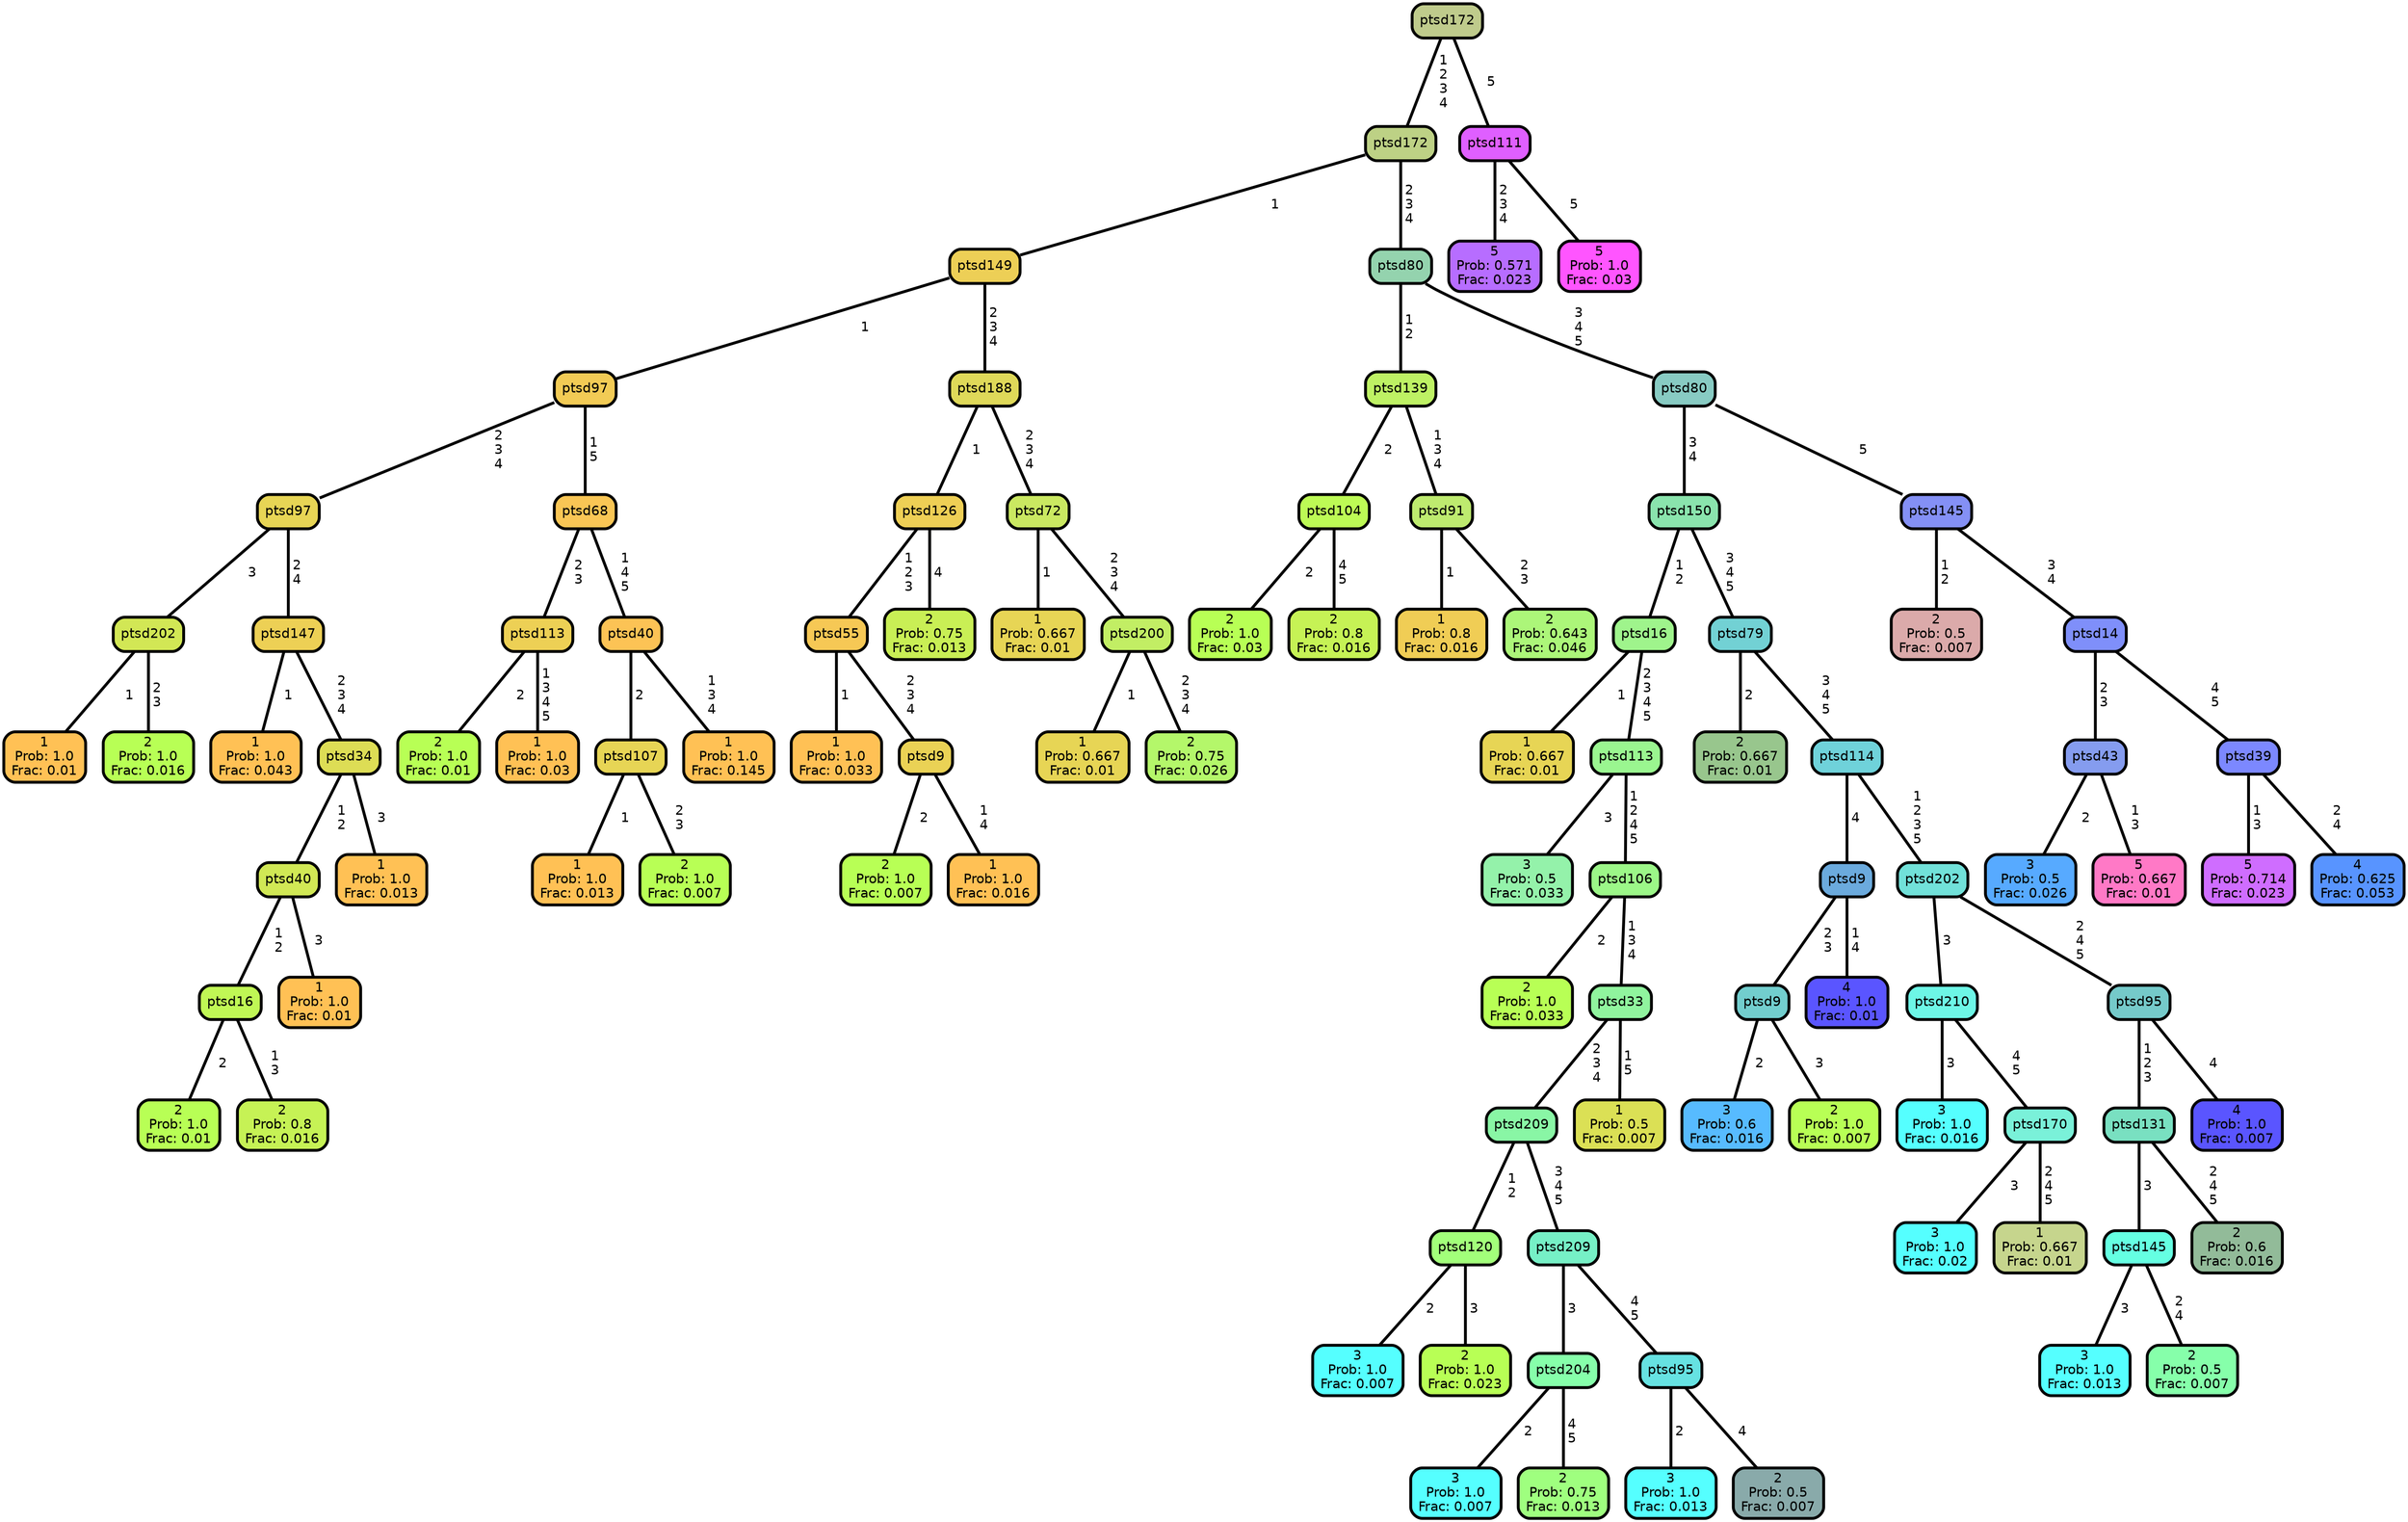 graph Tree {
node [shape=box, style="filled, rounded",color="black",penwidth="3",fontcolor="black",                 fontname=helvetica] ;
graph [ranksep="0 equally", splines=straight,                 bgcolor=transparent, dpi=200] ;
edge [fontname=helvetica, color=black] ;
0 [label="1
Prob: 1.0
Frac: 0.01", fillcolor="#ffc155"] ;
1 [label="ptsd202", fillcolor="#d2e755"] ;
2 [label="2
Prob: 1.0
Frac: 0.016", fillcolor="#b8ff55"] ;
3 [label="ptsd97", fillcolor="#e7d555"] ;
4 [label="1
Prob: 1.0
Frac: 0.043", fillcolor="#ffc155"] ;
5 [label="ptsd147", fillcolor="#edd055"] ;
6 [label="2
Prob: 1.0
Frac: 0.01", fillcolor="#b8ff55"] ;
7 [label="ptsd16", fillcolor="#c0f755"] ;
8 [label="2
Prob: 0.8
Frac: 0.016", fillcolor="#c6f255"] ;
9 [label="ptsd40", fillcolor="#d1e855"] ;
10 [label="1
Prob: 1.0
Frac: 0.01", fillcolor="#ffc155"] ;
11 [label="ptsd34", fillcolor="#dddd55"] ;
12 [label="1
Prob: 1.0
Frac: 0.013", fillcolor="#ffc155"] ;
13 [label="ptsd97", fillcolor="#f2cb55"] ;
14 [label="2
Prob: 1.0
Frac: 0.01", fillcolor="#b8ff55"] ;
15 [label="ptsd113", fillcolor="#edd055"] ;
16 [label="1
Prob: 1.0
Frac: 0.03", fillcolor="#ffc155"] ;
17 [label="ptsd68", fillcolor="#f9c655"] ;
18 [label="1
Prob: 1.0
Frac: 0.013", fillcolor="#ffc155"] ;
19 [label="ptsd107", fillcolor="#e7d555"] ;
20 [label="2
Prob: 1.0
Frac: 0.007", fillcolor="#b8ff55"] ;
21 [label="ptsd40", fillcolor="#fcc355"] ;
22 [label="1
Prob: 1.0
Frac: 0.145", fillcolor="#ffc155"] ;
23 [label="ptsd149", fillcolor="#edcf56"] ;
24 [label="1
Prob: 1.0
Frac: 0.033", fillcolor="#ffc155"] ;
25 [label="ptsd55", fillcolor="#f6c855"] ;
26 [label="2
Prob: 1.0
Frac: 0.007", fillcolor="#b8ff55"] ;
27 [label="ptsd9", fillcolor="#ead255"] ;
28 [label="1
Prob: 1.0
Frac: 0.016", fillcolor="#ffc155"] ;
29 [label="ptsd126", fillcolor="#eecf55"] ;
30 [label="2
Prob: 0.75
Frac: 0.013", fillcolor="#c9ef55"] ;
31 [label="ptsd188", fillcolor="#dfd959"] ;
32 [label="1
Prob: 0.667
Frac: 0.01", fillcolor="#e7d555"] ;
33 [label="ptsd72", fillcolor="#cae861"] ;
34 [label="1
Prob: 0.667
Frac: 0.01", fillcolor="#e7d555"] ;
35 [label="ptsd200", fillcolor="#c2ee64"] ;
36 [label="2
Prob: 0.75
Frac: 0.026", fillcolor="#b4f76a"] ;
37 [label="ptsd172", fillcolor="#bdd185"] ;
38 [label="2
Prob: 1.0
Frac: 0.03", fillcolor="#b8ff55"] ;
39 [label="ptsd104", fillcolor="#bdfa55"] ;
40 [label="2
Prob: 0.8
Frac: 0.016", fillcolor="#c6f255"] ;
41 [label="ptsd139", fillcolor="#bef164"] ;
42 [label="1
Prob: 0.8
Frac: 0.016", fillcolor="#f0cd55"] ;
43 [label="ptsd91", fillcolor="#beeb6f"] ;
44 [label="2
Prob: 0.643
Frac: 0.046", fillcolor="#acf679"] ;
45 [label="ptsd80", fillcolor="#94d3ae"] ;
46 [label="1
Prob: 0.667
Frac: 0.01", fillcolor="#e7d555"] ;
47 [label="ptsd16", fillcolor="#9ff48c"] ;
48 [label="3
Prob: 0.5
Frac: 0.033", fillcolor="#94f2aa"] ;
49 [label="ptsd113", fillcolor="#9af690"] ;
50 [label="2
Prob: 1.0
Frac: 0.033", fillcolor="#b8ff55"] ;
51 [label="ptsd106", fillcolor="#9cf788"] ;
52 [label="3
Prob: 1.0
Frac: 0.007", fillcolor="#55ffff"] ;
53 [label="ptsd120", fillcolor="#a2ff7a"] ;
54 [label="2
Prob: 1.0
Frac: 0.023", fillcolor="#b8ff55"] ;
55 [label="ptsd209", fillcolor="#89f6a5"] ;
56 [label="3
Prob: 1.0
Frac: 0.007", fillcolor="#55ffff"] ;
57 [label="ptsd204", fillcolor="#86ffaa"] ;
58 [label="2
Prob: 0.75
Frac: 0.013", fillcolor="#9fff7f"] ;
59 [label="ptsd209", fillcolor="#76f0c6"] ;
60 [label="3
Prob: 1.0
Frac: 0.013", fillcolor="#55ffff"] ;
61 [label="ptsd95", fillcolor="#66e2e2"] ;
62 [label="2
Prob: 0.5
Frac: 0.007", fillcolor="#89aaaa"] ;
63 [label="ptsd33", fillcolor="#90f49e"] ;
64 [label="1
Prob: 0.5
Frac: 0.007", fillcolor="#dbe055"] ;
65 [label="ptsd150", fillcolor="#8ae4ad"] ;
66 [label="2
Prob: 0.667
Frac: 0.01", fillcolor="#98c68d"] ;
67 [label="ptsd79", fillcolor="#72d1d4"] ;
68 [label="3
Prob: 0.6
Frac: 0.016", fillcolor="#57bbff"] ;
69 [label="ptsd9", fillcolor="#72cece"] ;
70 [label="2
Prob: 1.0
Frac: 0.007", fillcolor="#b8ff55"] ;
71 [label="ptsd9", fillcolor="#6baadd"] ;
72 [label="4
Prob: 1.0
Frac: 0.01", fillcolor="#5a55ff"] ;
73 [label="ptsd114", fillcolor="#6fd2da"] ;
74 [label="3
Prob: 1.0
Frac: 0.016", fillcolor="#55ffff"] ;
75 [label="ptsd210", fillcolor="#6df6e6"] ;
76 [label="3
Prob: 1.0
Frac: 0.02", fillcolor="#55ffff"] ;
77 [label="ptsd170", fillcolor="#7af1d9"] ;
78 [label="1
Prob: 0.667
Frac: 0.01", fillcolor="#c6d58d"] ;
79 [label="ptsd202", fillcolor="#71e1d9"] ;
80 [label="3
Prob: 1.0
Frac: 0.013", fillcolor="#55ffff"] ;
81 [label="ptsd145", fillcolor="#65ffe2"] ;
82 [label="2
Prob: 0.5
Frac: 0.007", fillcolor="#86ffaa"] ;
83 [label="ptsd131", fillcolor="#79e0c1"] ;
84 [label="2
Prob: 0.6
Frac: 0.016", fillcolor="#92bb99"] ;
85 [label="ptsd95", fillcolor="#75caca"] ;
86 [label="4
Prob: 1.0
Frac: 0.007", fillcolor="#5a55ff"] ;
87 [label="ptsd80", fillcolor="#88cbc3"] ;
88 [label="2
Prob: 0.5
Frac: 0.007", fillcolor="#dbaaaa"] ;
89 [label="ptsd145", fillcolor="#8490f5"] ;
90 [label="3
Prob: 0.5
Frac: 0.026", fillcolor="#57aaff"] ;
91 [label="ptsd43", fillcolor="#859cef"] ;
92 [label="5
Prob: 0.667
Frac: 0.01", fillcolor="#ff79c6"] ;
93 [label="ptsd14", fillcolor="#7f8ffa"] ;
94 [label="5
Prob: 0.714
Frac: 0.023", fillcolor="#cf6dff"] ;
95 [label="ptsd39", fillcolor="#7c88ff"] ;
96 [label="4
Prob: 0.625
Frac: 0.053", fillcolor="#5894ff"] ;
97 [label="ptsd172", fillcolor="#bfcb8c"] ;
98 [label="5
Prob: 0.571
Frac: 0.023", fillcolor="#b76dff"] ;
99 [label="ptsd111", fillcolor="#df5fff"] ;
100 [label="5
Prob: 1.0
Frac: 0.03", fillcolor="#ff55ff"] ;
1 -- 0 [label=" 1",penwidth=3] ;
1 -- 2 [label=" 2\n 3",penwidth=3] ;
3 -- 1 [label=" 3",penwidth=3] ;
3 -- 5 [label=" 2\n 4",penwidth=3] ;
5 -- 4 [label=" 1",penwidth=3] ;
5 -- 11 [label=" 2\n 3\n 4",penwidth=3] ;
7 -- 6 [label=" 2",penwidth=3] ;
7 -- 8 [label=" 1\n 3",penwidth=3] ;
9 -- 7 [label=" 1\n 2",penwidth=3] ;
9 -- 10 [label=" 3",penwidth=3] ;
11 -- 9 [label=" 1\n 2",penwidth=3] ;
11 -- 12 [label=" 3",penwidth=3] ;
13 -- 3 [label=" 2\n 3\n 4",penwidth=3] ;
13 -- 17 [label=" 1\n 5",penwidth=3] ;
15 -- 14 [label=" 2",penwidth=3] ;
15 -- 16 [label=" 1\n 3\n 4\n 5",penwidth=3] ;
17 -- 15 [label=" 2\n 3",penwidth=3] ;
17 -- 21 [label=" 1\n 4\n 5",penwidth=3] ;
19 -- 18 [label=" 1",penwidth=3] ;
19 -- 20 [label=" 2\n 3",penwidth=3] ;
21 -- 19 [label=" 2",penwidth=3] ;
21 -- 22 [label=" 1\n 3\n 4",penwidth=3] ;
23 -- 13 [label=" 1",penwidth=3] ;
23 -- 31 [label=" 2\n 3\n 4",penwidth=3] ;
25 -- 24 [label=" 1",penwidth=3] ;
25 -- 27 [label=" 2\n 3\n 4",penwidth=3] ;
27 -- 26 [label=" 2",penwidth=3] ;
27 -- 28 [label=" 1\n 4",penwidth=3] ;
29 -- 25 [label=" 1\n 2\n 3",penwidth=3] ;
29 -- 30 [label=" 4",penwidth=3] ;
31 -- 29 [label=" 1",penwidth=3] ;
31 -- 33 [label=" 2\n 3\n 4",penwidth=3] ;
33 -- 32 [label=" 1",penwidth=3] ;
33 -- 35 [label=" 2\n 3\n 4",penwidth=3] ;
35 -- 34 [label=" 1",penwidth=3] ;
35 -- 36 [label=" 2\n 3\n 4",penwidth=3] ;
37 -- 23 [label=" 1",penwidth=3] ;
37 -- 45 [label=" 2\n 3\n 4",penwidth=3] ;
39 -- 38 [label=" 2",penwidth=3] ;
39 -- 40 [label=" 4\n 5",penwidth=3] ;
41 -- 39 [label=" 2",penwidth=3] ;
41 -- 43 [label=" 1\n 3\n 4",penwidth=3] ;
43 -- 42 [label=" 1",penwidth=3] ;
43 -- 44 [label=" 2\n 3",penwidth=3] ;
45 -- 41 [label=" 1\n 2",penwidth=3] ;
45 -- 87 [label=" 3\n 4\n 5",penwidth=3] ;
47 -- 46 [label=" 1",penwidth=3] ;
47 -- 49 [label=" 2\n 3\n 4\n 5",penwidth=3] ;
49 -- 48 [label=" 3",penwidth=3] ;
49 -- 51 [label=" 1\n 2\n 4\n 5",penwidth=3] ;
51 -- 50 [label=" 2",penwidth=3] ;
51 -- 63 [label=" 1\n 3\n 4",penwidth=3] ;
53 -- 52 [label=" 2",penwidth=3] ;
53 -- 54 [label=" 3",penwidth=3] ;
55 -- 53 [label=" 1\n 2",penwidth=3] ;
55 -- 59 [label=" 3\n 4\n 5",penwidth=3] ;
57 -- 56 [label=" 2",penwidth=3] ;
57 -- 58 [label=" 4\n 5",penwidth=3] ;
59 -- 57 [label=" 3",penwidth=3] ;
59 -- 61 [label=" 4\n 5",penwidth=3] ;
61 -- 60 [label=" 2",penwidth=3] ;
61 -- 62 [label=" 4",penwidth=3] ;
63 -- 55 [label=" 2\n 3\n 4",penwidth=3] ;
63 -- 64 [label=" 1\n 5",penwidth=3] ;
65 -- 47 [label=" 1\n 2",penwidth=3] ;
65 -- 67 [label=" 3\n 4\n 5",penwidth=3] ;
67 -- 66 [label=" 2",penwidth=3] ;
67 -- 73 [label=" 3\n 4\n 5",penwidth=3] ;
69 -- 68 [label=" 2",penwidth=3] ;
69 -- 70 [label=" 3",penwidth=3] ;
71 -- 69 [label=" 2\n 3",penwidth=3] ;
71 -- 72 [label=" 1\n 4",penwidth=3] ;
73 -- 71 [label=" 4",penwidth=3] ;
73 -- 79 [label=" 1\n 2\n 3\n 5",penwidth=3] ;
75 -- 74 [label=" 3",penwidth=3] ;
75 -- 77 [label=" 4\n 5",penwidth=3] ;
77 -- 76 [label=" 3",penwidth=3] ;
77 -- 78 [label=" 2\n 4\n 5",penwidth=3] ;
79 -- 75 [label=" 3",penwidth=3] ;
79 -- 85 [label=" 2\n 4\n 5",penwidth=3] ;
81 -- 80 [label=" 3",penwidth=3] ;
81 -- 82 [label=" 2\n 4",penwidth=3] ;
83 -- 81 [label=" 3",penwidth=3] ;
83 -- 84 [label=" 2\n 4\n 5",penwidth=3] ;
85 -- 83 [label=" 1\n 2\n 3",penwidth=3] ;
85 -- 86 [label=" 4",penwidth=3] ;
87 -- 65 [label=" 3\n 4",penwidth=3] ;
87 -- 89 [label=" 5",penwidth=3] ;
89 -- 88 [label=" 1\n 2",penwidth=3] ;
89 -- 93 [label=" 3\n 4",penwidth=3] ;
91 -- 90 [label=" 2",penwidth=3] ;
91 -- 92 [label=" 1\n 3",penwidth=3] ;
93 -- 91 [label=" 2\n 3",penwidth=3] ;
93 -- 95 [label=" 4\n 5",penwidth=3] ;
95 -- 94 [label=" 1\n 3",penwidth=3] ;
95 -- 96 [label=" 2\n 4",penwidth=3] ;
97 -- 37 [label=" 1\n 2\n 3\n 4",penwidth=3] ;
97 -- 99 [label=" 5",penwidth=3] ;
99 -- 98 [label=" 2\n 3\n 4",penwidth=3] ;
99 -- 100 [label=" 5",penwidth=3] ;
{rank = same;}}